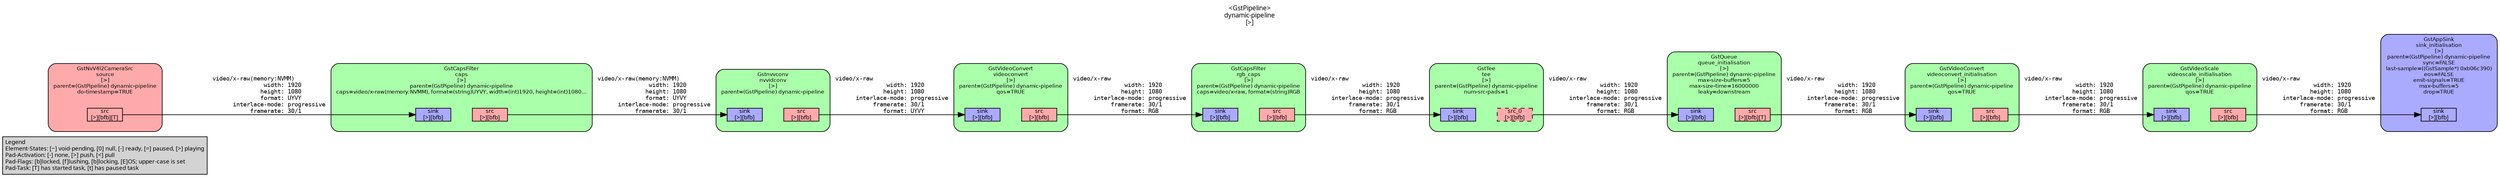 digraph pipeline {
  rankdir=LR;
  fontname="sans";
  fontsize="10";
  labelloc=t;
  nodesep=.1;
  ranksep=.2;
  label="<GstPipeline>\ndynamic-pipeline\n[>]";
  node [style="filled,rounded", shape=box, fontsize="9", fontname="sans", margin="0.0,0.0"];
  edge [labelfontsize="6", fontsize="9", fontname="monospace"];
  
  legend [
    pos="0,0!",
    margin="0.05,0.05",
    style="filled",
    label="Legend\lElement-States: [~] void-pending, [0] null, [-] ready, [=] paused, [>] playing\lPad-Activation: [-] none, [>] push, [<] pull\lPad-Flags: [b]locked, [f]lushing, [b]locking, [E]OS; upper-case is set\lPad-Task: [T] has started task, [t] has paused task\l",
  ];
  subgraph cluster_sink_initialisation_0xb6c0ed0 {
    fontname="Bitstream Vera Sans";
    fontsize="8";
    style="filled,rounded";
    color=black;
    label="GstAppSink\nsink_initialisation\n[>]\nparent=(GstPipeline) dynamic-pipeline\nsync=FALSE\nlast-sample=((GstSample*) 0xb06c390)\neos=FALSE\nemit-signals=TRUE\nmax-buffers=5\ndrop=TRUE";
    subgraph cluster_sink_initialisation_0xb6c0ed0_sink {
      label="";
      style="invis";
      sink_initialisation_0xb6c0ed0_sink_0xb6ba7b0 [color=black, fillcolor="#aaaaff", label="sink\n[>][bfb]", height="0.2", style="filled,solid"];
    }

    fillcolor="#aaaaff";
  }

  subgraph cluster_videoscale_initialisation_0xb699d00 {
    fontname="Bitstream Vera Sans";
    fontsize="8";
    style="filled,rounded";
    color=black;
    label="GstVideoScale\nvideoscale_initialisation\n[>]\nparent=(GstPipeline) dynamic-pipeline\nqos=TRUE";
    subgraph cluster_videoscale_initialisation_0xb699d00_sink {
      label="";
      style="invis";
      videoscale_initialisation_0xb699d00_sink_0xb6ba310 [color=black, fillcolor="#aaaaff", label="sink\n[>][bfb]", height="0.2", style="filled,solid"];
    }

    subgraph cluster_videoscale_initialisation_0xb699d00_src {
      label="";
      style="invis";
      videoscale_initialisation_0xb699d00_src_0xb6ba560 [color=black, fillcolor="#ffaaaa", label="src\n[>][bfb]", height="0.2", style="filled,solid"];
    }

    videoscale_initialisation_0xb699d00_sink_0xb6ba310 -> videoscale_initialisation_0xb699d00_src_0xb6ba560 [style="invis"];
    fillcolor="#aaffaa";
  }

  videoscale_initialisation_0xb699d00_src_0xb6ba560 -> sink_initialisation_0xb6c0ed0_sink_0xb6ba7b0 [label="video/x-raw\l               width: 1920\l              height: 1080\l      interlace-mode: progressive\l           framerate: 30/1\l              format: RGB\l"]
  subgraph cluster_videoconvert_initialisation_0xb6b2db0 {
    fontname="Bitstream Vera Sans";
    fontsize="8";
    style="filled,rounded";
    color=black;
    label="GstVideoConvert\nvideoconvert_initialisation\n[>]\nparent=(GstPipeline) dynamic-pipeline\nqos=TRUE";
    subgraph cluster_videoconvert_initialisation_0xb6b2db0_sink {
      label="";
      style="invis";
      videoconvert_initialisation_0xb6b2db0_sink_0xb693d90 [color=black, fillcolor="#aaaaff", label="sink\n[>][bfb]", height="0.2", style="filled,solid"];
    }

    subgraph cluster_videoconvert_initialisation_0xb6b2db0_src {
      label="";
      style="invis";
      videoconvert_initialisation_0xb6b2db0_src_0xb6ba0c0 [color=black, fillcolor="#ffaaaa", label="src\n[>][bfb]", height="0.2", style="filled,solid"];
    }

    videoconvert_initialisation_0xb6b2db0_sink_0xb693d90 -> videoconvert_initialisation_0xb6b2db0_src_0xb6ba0c0 [style="invis"];
    fillcolor="#aaffaa";
  }

  videoconvert_initialisation_0xb6b2db0_src_0xb6ba0c0 -> videoscale_initialisation_0xb699d00_sink_0xb6ba310 [label="video/x-raw\l               width: 1920\l              height: 1080\l      interlace-mode: progressive\l           framerate: 30/1\l              format: RGB\l"]
  subgraph cluster_queue_initialisation_0xb6b6160 {
    fontname="Bitstream Vera Sans";
    fontsize="8";
    style="filled,rounded";
    color=black;
    label="GstQueue\nqueue_initialisation\n[>]\nparent=(GstPipeline) dynamic-pipeline\nmax-size-buffers=5\nmax-size-time=16000000\nleaky=downstream";
    subgraph cluster_queue_initialisation_0xb6b6160_sink {
      label="";
      style="invis";
      queue_initialisation_0xb6b6160_sink_0xb6938f0 [color=black, fillcolor="#aaaaff", label="sink\n[>][bfb]", height="0.2", style="filled,solid"];
    }

    subgraph cluster_queue_initialisation_0xb6b6160_src {
      label="";
      style="invis";
      queue_initialisation_0xb6b6160_src_0xb693b40 [color=black, fillcolor="#ffaaaa", label="src\n[>][bfb][T]", height="0.2", style="filled,solid"];
    }

    queue_initialisation_0xb6b6160_sink_0xb6938f0 -> queue_initialisation_0xb6b6160_src_0xb693b40 [style="invis"];
    fillcolor="#aaffaa";
  }

  queue_initialisation_0xb6b6160_src_0xb693b40 -> videoconvert_initialisation_0xb6b2db0_sink_0xb693d90 [label="video/x-raw\l               width: 1920\l              height: 1080\l      interlace-mode: progressive\l           framerate: 30/1\l              format: RGB\l"]
  subgraph cluster_tee_0xb6a8000 {
    fontname="Bitstream Vera Sans";
    fontsize="8";
    style="filled,rounded";
    color=black;
    label="GstTee\ntee\n[>]\nparent=(GstPipeline) dynamic-pipeline\nnum-src-pads=1";
    subgraph cluster_tee_0xb6a8000_sink {
      label="";
      style="invis";
      tee_0xb6a8000_sink_0xb6936a0 [color=black, fillcolor="#aaaaff", label="sink\n[>][bfb]", height="0.2", style="filled,solid"];
    }

    subgraph cluster_tee_0xb6a8000_src {
      label="";
      style="invis";
      tee_0xb6a8000_src_0_0xb6d2090 [color=black, fillcolor="#ffaaaa", label="src_0\n[>][bfb]", height="0.2", style="filled,dashed"];
    }

    tee_0xb6a8000_sink_0xb6936a0 -> tee_0xb6a8000_src_0_0xb6d2090 [style="invis"];
    fillcolor="#aaffaa";
  }

  tee_0xb6a8000_src_0_0xb6d2090 -> queue_initialisation_0xb6b6160_sink_0xb6938f0 [label="video/x-raw\l               width: 1920\l              height: 1080\l      interlace-mode: progressive\l           framerate: 30/1\l              format: RGB\l"]
  subgraph cluster_rgb_caps_0xb69c5b0 {
    fontname="Bitstream Vera Sans";
    fontsize="8";
    style="filled,rounded";
    color=black;
    label="GstCapsFilter\nrgb_caps\n[>]\nparent=(GstPipeline) dynamic-pipeline\ncaps=video/x-raw, format=(string)RGB";
    subgraph cluster_rgb_caps_0xb69c5b0_sink {
      label="";
      style="invis";
      rgb_caps_0xb69c5b0_sink_0xb693200 [color=black, fillcolor="#aaaaff", label="sink\n[>][bfb]", height="0.2", style="filled,solid"];
    }

    subgraph cluster_rgb_caps_0xb69c5b0_src {
      label="";
      style="invis";
      rgb_caps_0xb69c5b0_src_0xb693450 [color=black, fillcolor="#ffaaaa", label="src\n[>][bfb]", height="0.2", style="filled,solid"];
    }

    rgb_caps_0xb69c5b0_sink_0xb693200 -> rgb_caps_0xb69c5b0_src_0xb693450 [style="invis"];
    fillcolor="#aaffaa";
  }

  rgb_caps_0xb69c5b0_src_0xb693450 -> tee_0xb6a8000_sink_0xb6936a0 [label="video/x-raw\l               width: 1920\l              height: 1080\l      interlace-mode: progressive\l           framerate: 30/1\l              format: RGB\l"]
  subgraph cluster_videoconvert_0xb6a5080 {
    fontname="Bitstream Vera Sans";
    fontsize="8";
    style="filled,rounded";
    color=black;
    label="GstVideoConvert\nvideoconvert\n[>]\nparent=(GstPipeline) dynamic-pipeline\nqos=TRUE";
    subgraph cluster_videoconvert_0xb6a5080_sink {
      label="";
      style="invis";
      videoconvert_0xb6a5080_sink_0xb692d60 [color=black, fillcolor="#aaaaff", label="sink\n[>][bfb]", height="0.2", style="filled,solid"];
    }

    subgraph cluster_videoconvert_0xb6a5080_src {
      label="";
      style="invis";
      videoconvert_0xb6a5080_src_0xb692fb0 [color=black, fillcolor="#ffaaaa", label="src\n[>][bfb]", height="0.2", style="filled,solid"];
    }

    videoconvert_0xb6a5080_sink_0xb692d60 -> videoconvert_0xb6a5080_src_0xb692fb0 [style="invis"];
    fillcolor="#aaffaa";
  }

  videoconvert_0xb6a5080_src_0xb692fb0 -> rgb_caps_0xb69c5b0_sink_0xb693200 [label="video/x-raw\l               width: 1920\l              height: 1080\l      interlace-mode: progressive\l           framerate: 30/1\l              format: RGB\l"]
  subgraph cluster_nvvidconv_0xb559d00 {
    fontname="Bitstream Vera Sans";
    fontsize="8";
    style="filled,rounded";
    color=black;
    label="Gstnvvconv\nnvvidconv\n[>]\nparent=(GstPipeline) dynamic-pipeline";
    subgraph cluster_nvvidconv_0xb559d00_sink {
      label="";
      style="invis";
      nvvidconv_0xb559d00_sink_0xb6928c0 [color=black, fillcolor="#aaaaff", label="sink\n[>][bfb]", height="0.2", style="filled,solid"];
    }

    subgraph cluster_nvvidconv_0xb559d00_src {
      label="";
      style="invis";
      nvvidconv_0xb559d00_src_0xb692b10 [color=black, fillcolor="#ffaaaa", label="src\n[>][bfb]", height="0.2", style="filled,solid"];
    }

    nvvidconv_0xb559d00_sink_0xb6928c0 -> nvvidconv_0xb559d00_src_0xb692b10 [style="invis"];
    fillcolor="#aaffaa";
  }

  nvvidconv_0xb559d00_src_0xb692b10 -> videoconvert_0xb6a5080_sink_0xb692d60 [label="video/x-raw\l               width: 1920\l              height: 1080\l      interlace-mode: progressive\l           framerate: 30/1\l              format: UYVY\l"]
  subgraph cluster_caps_0xb69c270 {
    fontname="Bitstream Vera Sans";
    fontsize="8";
    style="filled,rounded";
    color=black;
    label="GstCapsFilter\ncaps\n[>]\nparent=(GstPipeline) dynamic-pipeline\ncaps=video/x-raw(memory:NVMM), format=(string)UYVY, width=(int)1920, height=(int)1080…";
    subgraph cluster_caps_0xb69c270_sink {
      label="";
      style="invis";
      caps_0xb69c270_sink_0xb692420 [color=black, fillcolor="#aaaaff", label="sink\n[>][bfb]", height="0.2", style="filled,solid"];
    }

    subgraph cluster_caps_0xb69c270_src {
      label="";
      style="invis";
      caps_0xb69c270_src_0xb692670 [color=black, fillcolor="#ffaaaa", label="src\n[>][bfb]", height="0.2", style="filled,solid"];
    }

    caps_0xb69c270_sink_0xb692420 -> caps_0xb69c270_src_0xb692670 [style="invis"];
    fillcolor="#aaffaa";
  }

  caps_0xb69c270_src_0xb692670 -> nvvidconv_0xb559d00_sink_0xb6928c0 [label="video/x-raw(memory:NVMM)\l               width: 1920\l              height: 1080\l              format: UYVY\l      interlace-mode: progressive\l           framerate: 30/1\l"]
  subgraph cluster_source_0xb690500 {
    fontname="Bitstream Vera Sans";
    fontsize="8";
    style="filled,rounded";
    color=black;
    label="GstNvV4l2CameraSrc\nsource\n[>]\nparent=(GstPipeline) dynamic-pipeline\ndo-timestamp=TRUE";
    subgraph cluster_source_0xb690500_src {
      label="";
      style="invis";
      source_0xb690500_src_0xb6921d0 [color=black, fillcolor="#ffaaaa", label="src\n[>][bfb][T]", height="0.2", style="filled,solid"];
    }

    fillcolor="#ffaaaa";
  }

  source_0xb690500_src_0xb6921d0 -> caps_0xb69c270_sink_0xb692420 [label="video/x-raw(memory:NVMM)\l               width: 1920\l              height: 1080\l              format: UYVY\l      interlace-mode: progressive\l           framerate: 30/1\l"]
}
